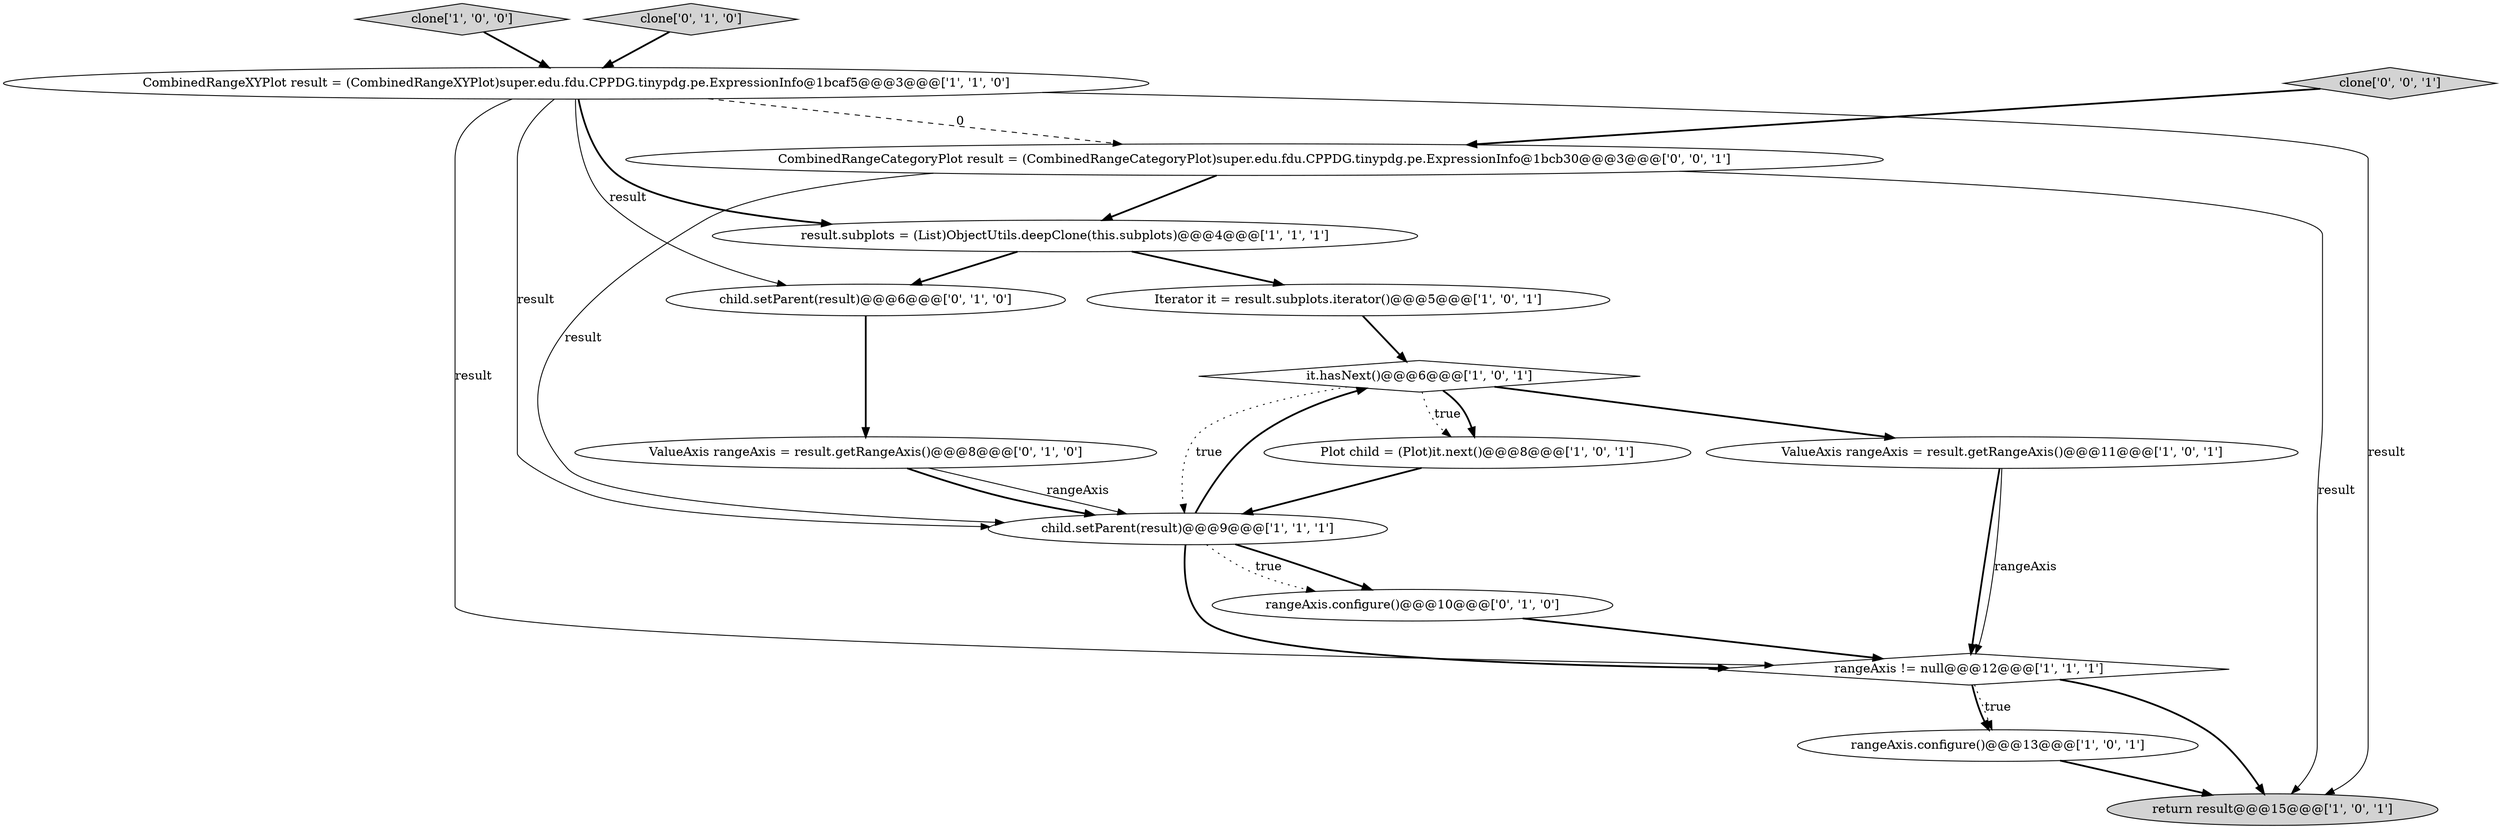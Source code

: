 digraph {
4 [style = filled, label = "ValueAxis rangeAxis = result.getRangeAxis()@@@11@@@['1', '0', '1']", fillcolor = white, shape = ellipse image = "AAA0AAABBB1BBB"];
10 [style = filled, label = "result.subplots = (List)ObjectUtils.deepClone(this.subplots)@@@4@@@['1', '1', '1']", fillcolor = white, shape = ellipse image = "AAA0AAABBB1BBB"];
13 [style = filled, label = "rangeAxis.configure()@@@10@@@['0', '1', '0']", fillcolor = white, shape = ellipse image = "AAA0AAABBB2BBB"];
9 [style = filled, label = "return result@@@15@@@['1', '0', '1']", fillcolor = lightgray, shape = ellipse image = "AAA0AAABBB1BBB"];
8 [style = filled, label = "clone['1', '0', '0']", fillcolor = lightgray, shape = diamond image = "AAA0AAABBB1BBB"];
14 [style = filled, label = "clone['0', '1', '0']", fillcolor = lightgray, shape = diamond image = "AAA0AAABBB2BBB"];
0 [style = filled, label = "rangeAxis.configure()@@@13@@@['1', '0', '1']", fillcolor = white, shape = ellipse image = "AAA0AAABBB1BBB"];
3 [style = filled, label = "Plot child = (Plot)it.next()@@@8@@@['1', '0', '1']", fillcolor = white, shape = ellipse image = "AAA0AAABBB1BBB"];
12 [style = filled, label = "ValueAxis rangeAxis = result.getRangeAxis()@@@8@@@['0', '1', '0']", fillcolor = white, shape = ellipse image = "AAA0AAABBB2BBB"];
5 [style = filled, label = "rangeAxis != null@@@12@@@['1', '1', '1']", fillcolor = white, shape = diamond image = "AAA0AAABBB1BBB"];
7 [style = filled, label = "child.setParent(result)@@@9@@@['1', '1', '1']", fillcolor = white, shape = ellipse image = "AAA0AAABBB1BBB"];
15 [style = filled, label = "clone['0', '0', '1']", fillcolor = lightgray, shape = diamond image = "AAA0AAABBB3BBB"];
16 [style = filled, label = "CombinedRangeCategoryPlot result = (CombinedRangeCategoryPlot)super.edu.fdu.CPPDG.tinypdg.pe.ExpressionInfo@1bcb30@@@3@@@['0', '0', '1']", fillcolor = white, shape = ellipse image = "AAA0AAABBB3BBB"];
6 [style = filled, label = "CombinedRangeXYPlot result = (CombinedRangeXYPlot)super.edu.fdu.CPPDG.tinypdg.pe.ExpressionInfo@1bcaf5@@@3@@@['1', '1', '0']", fillcolor = white, shape = ellipse image = "AAA0AAABBB1BBB"];
2 [style = filled, label = "it.hasNext()@@@6@@@['1', '0', '1']", fillcolor = white, shape = diamond image = "AAA0AAABBB1BBB"];
1 [style = filled, label = "Iterator it = result.subplots.iterator()@@@5@@@['1', '0', '1']", fillcolor = white, shape = ellipse image = "AAA0AAABBB1BBB"];
11 [style = filled, label = "child.setParent(result)@@@6@@@['0', '1', '0']", fillcolor = white, shape = ellipse image = "AAA0AAABBB2BBB"];
7->13 [style = bold, label=""];
2->3 [style = dotted, label="true"];
0->9 [style = bold, label=""];
12->7 [style = solid, label="rangeAxis"];
5->9 [style = bold, label=""];
16->10 [style = bold, label=""];
7->13 [style = dotted, label="true"];
2->3 [style = bold, label=""];
16->7 [style = solid, label="result"];
6->5 [style = solid, label="result"];
8->6 [style = bold, label=""];
11->12 [style = bold, label=""];
5->0 [style = dotted, label="true"];
15->16 [style = bold, label=""];
2->4 [style = bold, label=""];
12->7 [style = bold, label=""];
7->5 [style = bold, label=""];
6->9 [style = solid, label="result"];
6->16 [style = dashed, label="0"];
5->0 [style = bold, label=""];
3->7 [style = bold, label=""];
4->5 [style = solid, label="rangeAxis"];
6->11 [style = solid, label="result"];
7->2 [style = bold, label=""];
6->7 [style = solid, label="result"];
6->10 [style = bold, label=""];
2->7 [style = dotted, label="true"];
13->5 [style = bold, label=""];
1->2 [style = bold, label=""];
10->1 [style = bold, label=""];
4->5 [style = bold, label=""];
14->6 [style = bold, label=""];
16->9 [style = solid, label="result"];
10->11 [style = bold, label=""];
}
